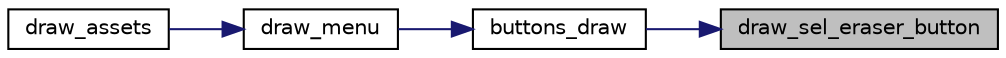 digraph "draw_sel_eraser_button"
{
 // LATEX_PDF_SIZE
  edge [fontname="Helvetica",fontsize="10",labelfontname="Helvetica",labelfontsize="10"];
  node [fontname="Helvetica",fontsize="10",shape=record];
  rankdir="RL";
  Node1 [label="draw_sel_eraser_button",height=0.2,width=0.4,color="black", fillcolor="grey75", style="filled", fontcolor="black",tooltip="Draws the button that allows the user to use an eraser on the canvas to a pixel buffer."];
  Node1 -> Node2 [dir="back",color="midnightblue",fontsize="10",style="solid"];
  Node2 [label="buttons_draw",height=0.2,width=0.4,color="black", fillcolor="white", style="filled",URL="$group__draw__buttons.html#ga8d46b5bb0547f68fd65d40c6782054e8",tooltip="Draws the buttons on screen."];
  Node2 -> Node3 [dir="back",color="midnightblue",fontsize="10",style="solid"];
  Node3 [label="draw_menu",height=0.2,width=0.4,color="black", fillcolor="white", style="filled",URL="$group___u_i.html#ga8b436345808e86cfdb278061a65a0fe7",tooltip="Draws the menu (background) and calls the function responsible for drawing the buttons."];
  Node3 -> Node4 [dir="back",color="midnightblue",fontsize="10",style="solid"];
  Node4 [label="draw_assets",height=0.2,width=0.4,color="black", fillcolor="white", style="filled",URL="$proj_8c.html#a850e4280fdbac0d3b47a94e871905e54",tooltip="Draws the program assets on screen."];
}
